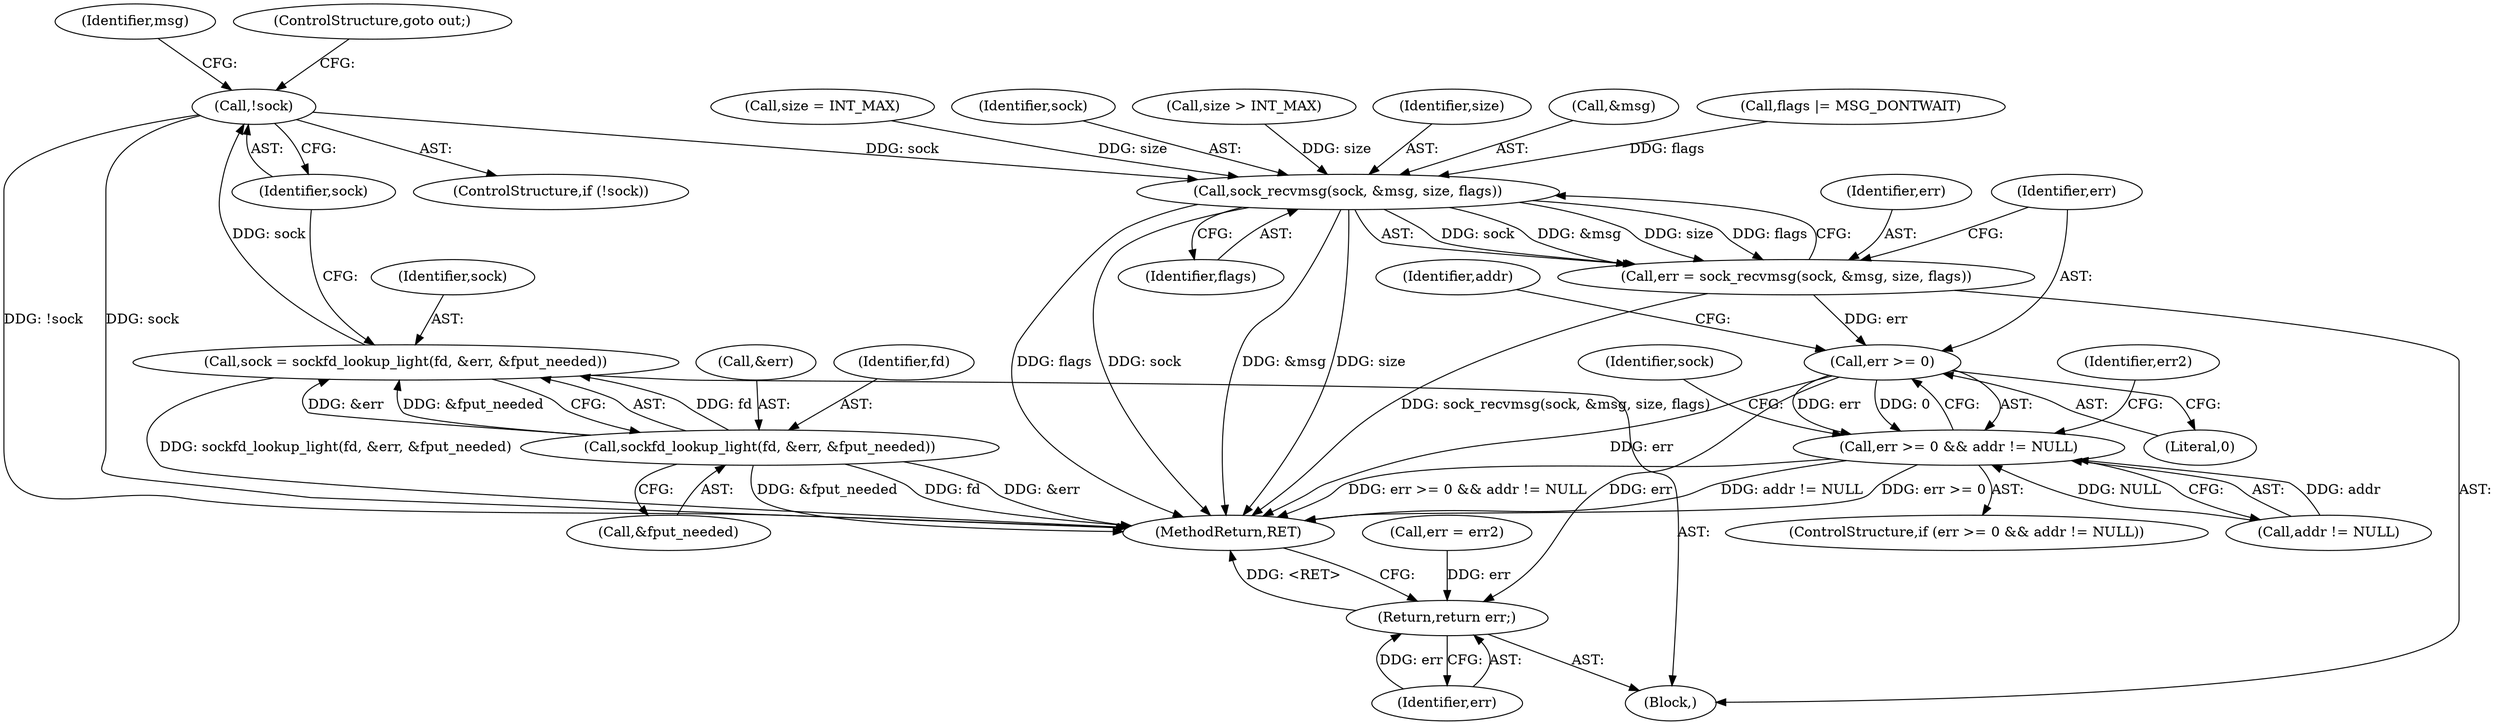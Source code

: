 digraph "0_linux_f3d3342602f8bcbf37d7c46641cb9bca7618eb1c_30@pointer" {
"1000138" [label="(Call,!sock)"];
"1000129" [label="(Call,sock = sockfd_lookup_light(fd, &err, &fput_needed))"];
"1000131" [label="(Call,sockfd_lookup_light(fd, &err, &fput_needed))"];
"1000199" [label="(Call,sock_recvmsg(sock, &msg, size, flags))"];
"1000197" [label="(Call,err = sock_recvmsg(sock, &msg, size, flags))"];
"1000207" [label="(Call,err >= 0)"];
"1000206" [label="(Call,err >= 0 && addr != NULL)"];
"1000237" [label="(Return,return err;)"];
"1000131" [label="(Call,sockfd_lookup_light(fd, &err, &fput_needed))"];
"1000123" [label="(Call,size > INT_MAX)"];
"1000233" [label="(Identifier,sock)"];
"1000137" [label="(ControlStructure,if (!sock))"];
"1000237" [label="(Return,return err;)"];
"1000203" [label="(Identifier,size)"];
"1000143" [label="(Identifier,msg)"];
"1000201" [label="(Call,&msg)"];
"1000210" [label="(Call,addr != NULL)"];
"1000198" [label="(Identifier,err)"];
"1000194" [label="(Call,flags |= MSG_DONTWAIT)"];
"1000140" [label="(ControlStructure,goto out;)"];
"1000130" [label="(Identifier,sock)"];
"1000132" [label="(Identifier,fd)"];
"1000239" [label="(MethodReturn,RET)"];
"1000206" [label="(Call,err >= 0 && addr != NULL)"];
"1000126" [label="(Call,size = INT_MAX)"];
"1000135" [label="(Call,&fput_needed)"];
"1000114" [label="(Block,)"];
"1000209" [label="(Literal,0)"];
"1000200" [label="(Identifier,sock)"];
"1000139" [label="(Identifier,sock)"];
"1000133" [label="(Call,&err)"];
"1000238" [label="(Identifier,err)"];
"1000228" [label="(Call,err = err2)"];
"1000211" [label="(Identifier,addr)"];
"1000215" [label="(Identifier,err2)"];
"1000205" [label="(ControlStructure,if (err >= 0 && addr != NULL))"];
"1000129" [label="(Call,sock = sockfd_lookup_light(fd, &err, &fput_needed))"];
"1000199" [label="(Call,sock_recvmsg(sock, &msg, size, flags))"];
"1000204" [label="(Identifier,flags)"];
"1000197" [label="(Call,err = sock_recvmsg(sock, &msg, size, flags))"];
"1000208" [label="(Identifier,err)"];
"1000207" [label="(Call,err >= 0)"];
"1000138" [label="(Call,!sock)"];
"1000138" -> "1000137"  [label="AST: "];
"1000138" -> "1000139"  [label="CFG: "];
"1000139" -> "1000138"  [label="AST: "];
"1000140" -> "1000138"  [label="CFG: "];
"1000143" -> "1000138"  [label="CFG: "];
"1000138" -> "1000239"  [label="DDG: sock"];
"1000138" -> "1000239"  [label="DDG: !sock"];
"1000129" -> "1000138"  [label="DDG: sock"];
"1000138" -> "1000199"  [label="DDG: sock"];
"1000129" -> "1000114"  [label="AST: "];
"1000129" -> "1000131"  [label="CFG: "];
"1000130" -> "1000129"  [label="AST: "];
"1000131" -> "1000129"  [label="AST: "];
"1000139" -> "1000129"  [label="CFG: "];
"1000129" -> "1000239"  [label="DDG: sockfd_lookup_light(fd, &err, &fput_needed)"];
"1000131" -> "1000129"  [label="DDG: fd"];
"1000131" -> "1000129"  [label="DDG: &err"];
"1000131" -> "1000129"  [label="DDG: &fput_needed"];
"1000131" -> "1000135"  [label="CFG: "];
"1000132" -> "1000131"  [label="AST: "];
"1000133" -> "1000131"  [label="AST: "];
"1000135" -> "1000131"  [label="AST: "];
"1000131" -> "1000239"  [label="DDG: fd"];
"1000131" -> "1000239"  [label="DDG: &err"];
"1000131" -> "1000239"  [label="DDG: &fput_needed"];
"1000199" -> "1000197"  [label="AST: "];
"1000199" -> "1000204"  [label="CFG: "];
"1000200" -> "1000199"  [label="AST: "];
"1000201" -> "1000199"  [label="AST: "];
"1000203" -> "1000199"  [label="AST: "];
"1000204" -> "1000199"  [label="AST: "];
"1000197" -> "1000199"  [label="CFG: "];
"1000199" -> "1000239"  [label="DDG: &msg"];
"1000199" -> "1000239"  [label="DDG: sock"];
"1000199" -> "1000239"  [label="DDG: size"];
"1000199" -> "1000239"  [label="DDG: flags"];
"1000199" -> "1000197"  [label="DDG: sock"];
"1000199" -> "1000197"  [label="DDG: &msg"];
"1000199" -> "1000197"  [label="DDG: size"];
"1000199" -> "1000197"  [label="DDG: flags"];
"1000126" -> "1000199"  [label="DDG: size"];
"1000123" -> "1000199"  [label="DDG: size"];
"1000194" -> "1000199"  [label="DDG: flags"];
"1000197" -> "1000114"  [label="AST: "];
"1000198" -> "1000197"  [label="AST: "];
"1000208" -> "1000197"  [label="CFG: "];
"1000197" -> "1000239"  [label="DDG: sock_recvmsg(sock, &msg, size, flags)"];
"1000197" -> "1000207"  [label="DDG: err"];
"1000207" -> "1000206"  [label="AST: "];
"1000207" -> "1000209"  [label="CFG: "];
"1000208" -> "1000207"  [label="AST: "];
"1000209" -> "1000207"  [label="AST: "];
"1000211" -> "1000207"  [label="CFG: "];
"1000206" -> "1000207"  [label="CFG: "];
"1000207" -> "1000239"  [label="DDG: err"];
"1000207" -> "1000206"  [label="DDG: err"];
"1000207" -> "1000206"  [label="DDG: 0"];
"1000207" -> "1000237"  [label="DDG: err"];
"1000206" -> "1000205"  [label="AST: "];
"1000206" -> "1000210"  [label="CFG: "];
"1000210" -> "1000206"  [label="AST: "];
"1000215" -> "1000206"  [label="CFG: "];
"1000233" -> "1000206"  [label="CFG: "];
"1000206" -> "1000239"  [label="DDG: addr != NULL"];
"1000206" -> "1000239"  [label="DDG: err >= 0 && addr != NULL"];
"1000206" -> "1000239"  [label="DDG: err >= 0"];
"1000210" -> "1000206"  [label="DDG: addr"];
"1000210" -> "1000206"  [label="DDG: NULL"];
"1000237" -> "1000114"  [label="AST: "];
"1000237" -> "1000238"  [label="CFG: "];
"1000238" -> "1000237"  [label="AST: "];
"1000239" -> "1000237"  [label="CFG: "];
"1000237" -> "1000239"  [label="DDG: <RET>"];
"1000238" -> "1000237"  [label="DDG: err"];
"1000228" -> "1000237"  [label="DDG: err"];
}
